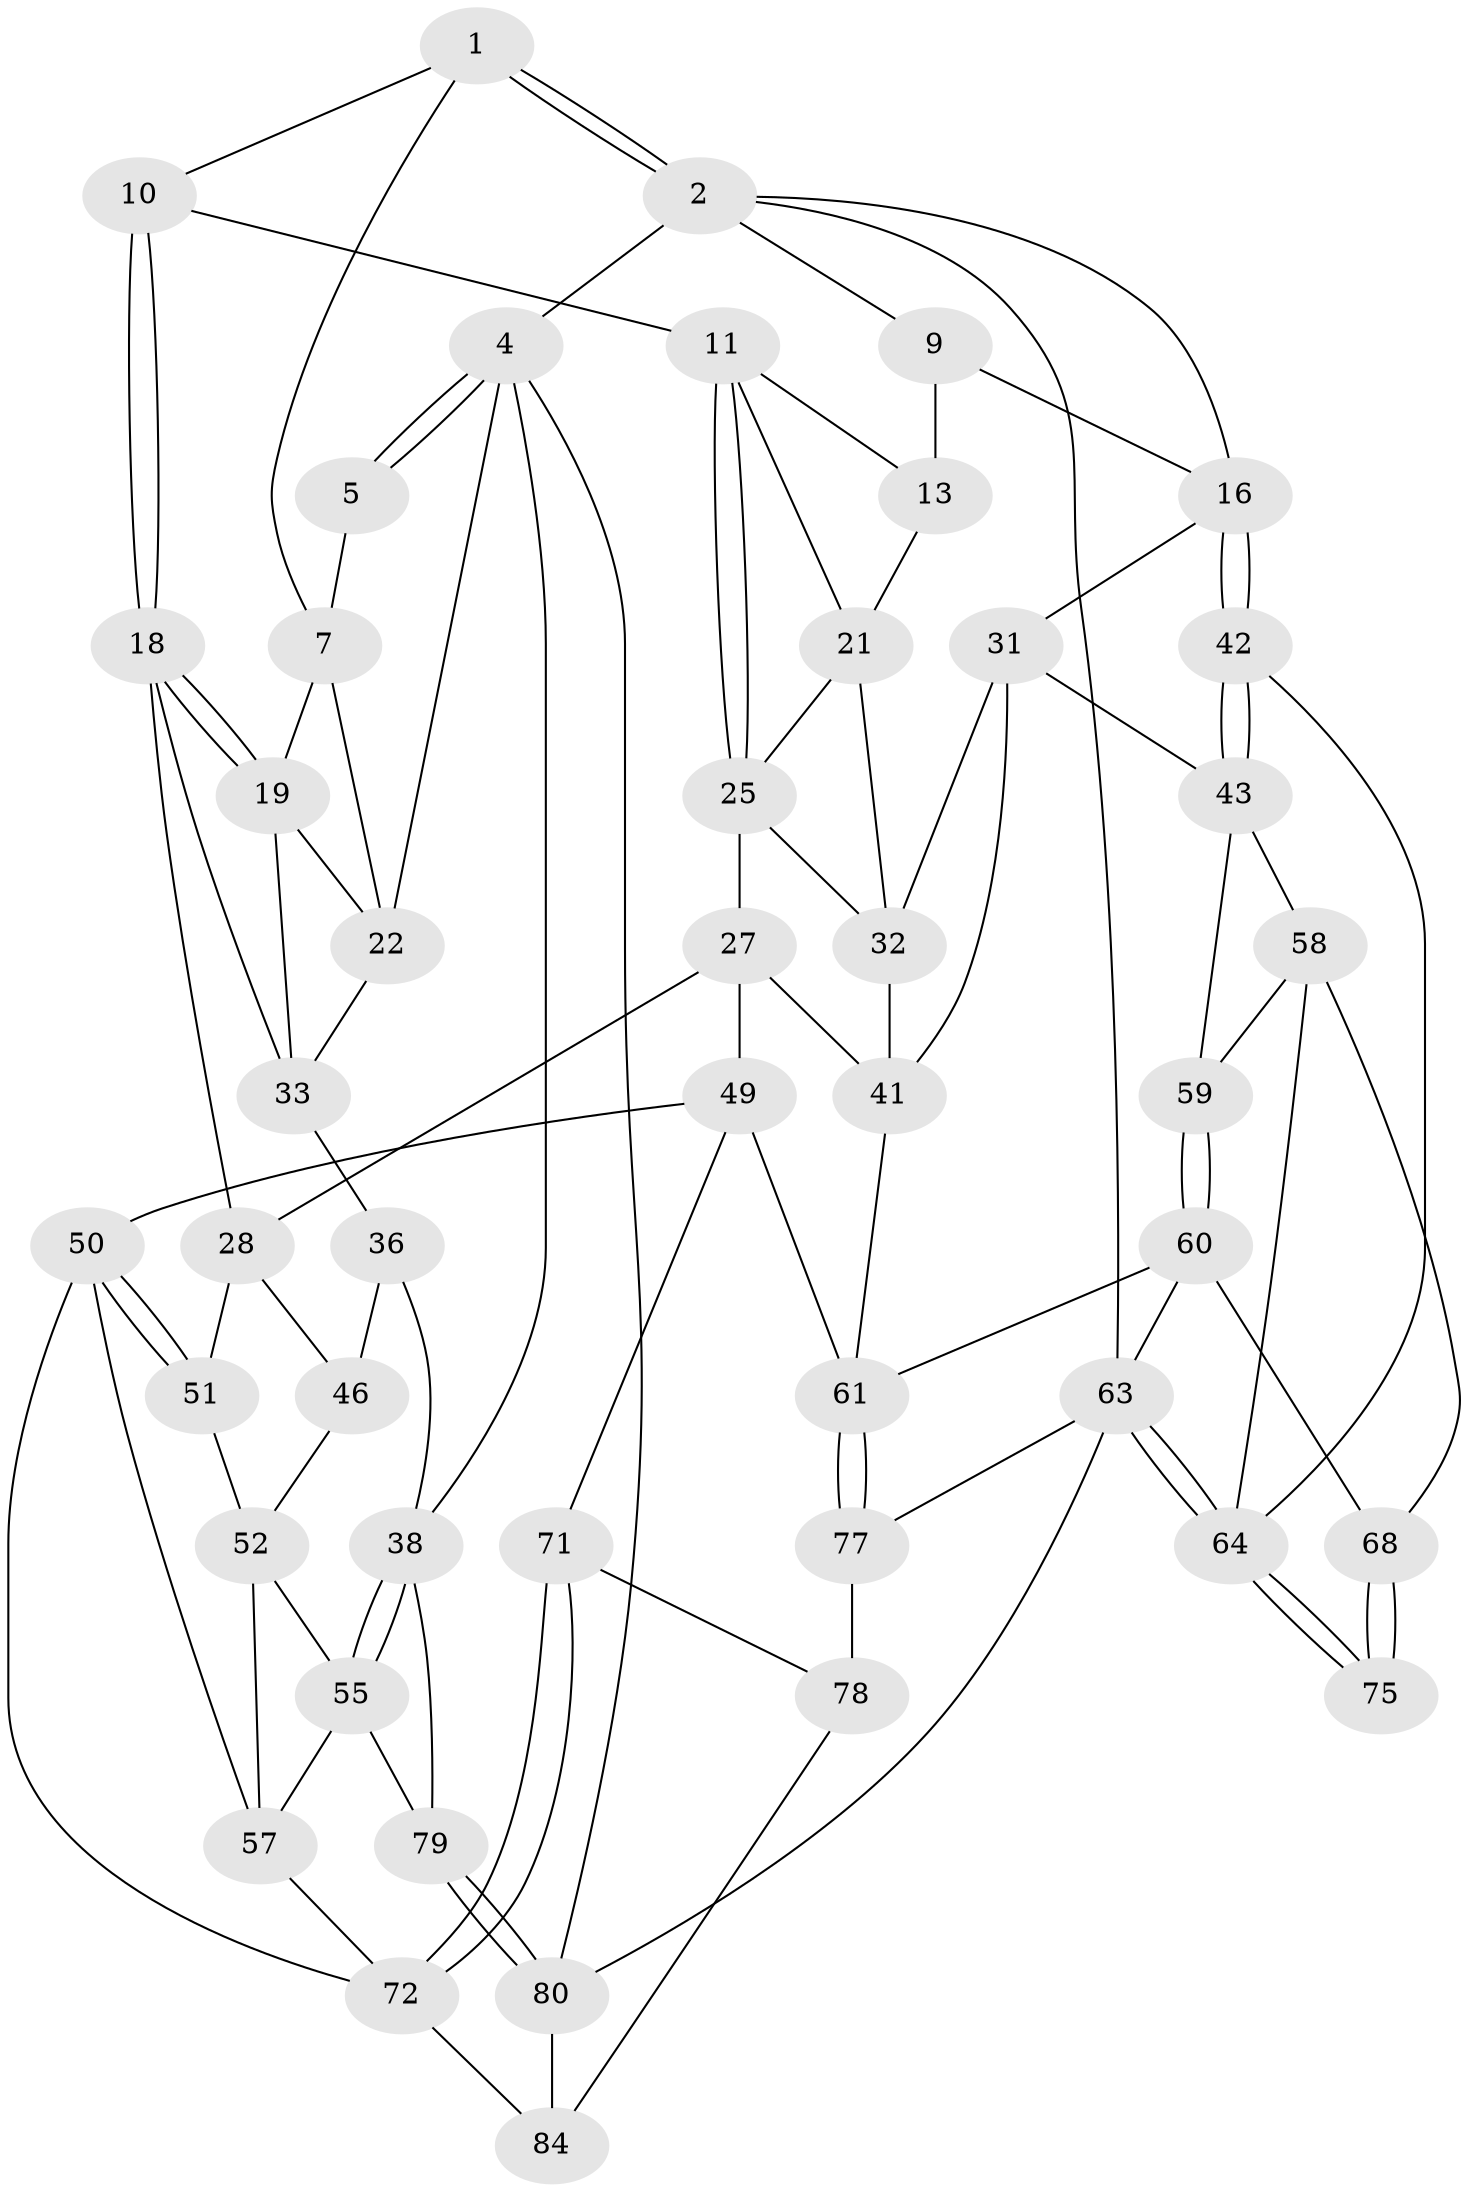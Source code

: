 // original degree distribution, {4: 0.19767441860465115, 5: 0.5697674418604651, 6: 0.19767441860465115, 3: 0.03488372093023256}
// Generated by graph-tools (version 1.1) at 2025/11/02/27/25 16:11:51]
// undirected, 47 vertices, 102 edges
graph export_dot {
graph [start="1"]
  node [color=gray90,style=filled];
  1 [pos="+0.4249054929397183+0",super="+6"];
  2 [pos="+1+0",super="+3"];
  4 [pos="+0+0",super="+24"];
  5 [pos="+0+0"];
  7 [pos="+0.37058866194542106+0.04353500799466955",super="+8"];
  9 [pos="+0.945225043484205+0",super="+14"];
  10 [pos="+0.5056208412731827+0.09504589538026731"];
  11 [pos="+0.5513364699588874+0.1442596007497758",super="+12"];
  13 [pos="+0.8142974773862419+0.05997637403712948",super="+15"];
  16 [pos="+1+0.4579677197194409",super="+17"];
  18 [pos="+0.3937952032339785+0.3881718489992646",super="+29"];
  19 [pos="+0.38903631854381265+0.3822517971795658",super="+20"];
  21 [pos="+0.7173135969804+0.2892887834860335",super="+30"];
  22 [pos="+0.10992723825133983+0.22144659089434174",super="+23"];
  25 [pos="+0.5374077198793321+0.2534602978792838",super="+26"];
  27 [pos="+0.4728157126242864+0.4295402743032968",super="+48"];
  28 [pos="+0.4291395034520436+0.4259887309546812",super="+45"];
  31 [pos="+0.7827926813002578+0.4248929767201432",super="+40"];
  32 [pos="+0.7147987342508609+0.3757384479380502",super="+34"];
  33 [pos="+0.10617024668530284+0.30209063820321397",super="+35"];
  36 [pos="+0.14252285908976642+0.49461702351602005",super="+37"];
  38 [pos="+0.03574489427676472+0.6481552561135147",super="+39"];
  41 [pos="+0.7196795649710378+0.6160744584770845",super="+47"];
  42 [pos="+1+0.566391721963643"];
  43 [pos="+0.8719487045131268+0.612549663574667",super="+44"];
  46 [pos="+0.35591072517535866+0.509342324572286",super="+53"];
  49 [pos="+0.44746817000256817+0.7277043925490895",super="+66"];
  50 [pos="+0.4211796245721688+0.725356227861828",super="+56"];
  51 [pos="+0.3680986228861627+0.6265456877595698"];
  52 [pos="+0.2721498018686124+0.6304531420008316",super="+54"];
  55 [pos="+0.15364883975264+0.753545900049338",super="+76"];
  57 [pos="+0.2986656803504744+0.7692279102864278",super="+74"];
  58 [pos="+0.9081491833891456+0.7674201653321062",super="+67"];
  59 [pos="+0.8553701637619519+0.7689518609635011"];
  60 [pos="+0.759338351929909+0.8242561444956353",super="+70"];
  61 [pos="+0.712016974168825+0.8131121839063695",super="+62"];
  63 [pos="+1+1",super="+82"];
  64 [pos="+1+0.8905602395603995",super="+65"];
  68 [pos="+0.9049133981175305+0.8578796396621453",super="+69"];
  71 [pos="+0.48478910612032383+0.8822464979750473"];
  72 [pos="+0.4212798508217612+0.9528041494083884",super="+73"];
  75 [pos="+1+0.8943681977709319"];
  77 [pos="+0.6986450115900723+0.8381742749656603",super="+83"];
  78 [pos="+0.6086184296570186+0.930435532239287",super="+86"];
  79 [pos="+0+0.9638024206117268",super="+81"];
  80 [pos="+0+1",super="+85"];
  84 [pos="+0.3360100678817004+1"];
  1 -- 2;
  1 -- 2;
  1 -- 10;
  1 -- 7;
  2 -- 9;
  2 -- 16;
  2 -- 4;
  2 -- 63;
  4 -- 5;
  4 -- 5;
  4 -- 80;
  4 -- 22;
  4 -- 38;
  5 -- 7;
  7 -- 22;
  7 -- 19;
  9 -- 16;
  9 -- 13;
  10 -- 11;
  10 -- 18;
  10 -- 18;
  11 -- 25;
  11 -- 25;
  11 -- 13;
  11 -- 21;
  13 -- 21;
  16 -- 42;
  16 -- 42;
  16 -- 31;
  18 -- 19;
  18 -- 19;
  18 -- 28;
  18 -- 33;
  19 -- 33;
  19 -- 22;
  21 -- 32;
  21 -- 25;
  22 -- 33;
  25 -- 32;
  25 -- 27;
  27 -- 28;
  27 -- 49;
  27 -- 41;
  28 -- 51;
  28 -- 46;
  31 -- 32;
  31 -- 41;
  31 -- 43;
  32 -- 41;
  33 -- 36;
  36 -- 46 [weight=2];
  36 -- 38;
  38 -- 55;
  38 -- 55;
  38 -- 79;
  41 -- 61;
  42 -- 43;
  42 -- 43;
  42 -- 64;
  43 -- 58;
  43 -- 59;
  46 -- 52;
  49 -- 50;
  49 -- 61;
  49 -- 71;
  50 -- 51;
  50 -- 51;
  50 -- 72;
  50 -- 57;
  51 -- 52;
  52 -- 57;
  52 -- 55;
  55 -- 57;
  55 -- 79;
  57 -- 72;
  58 -- 59;
  58 -- 64;
  58 -- 68;
  59 -- 60;
  59 -- 60;
  60 -- 61;
  60 -- 68;
  60 -- 63;
  61 -- 77;
  61 -- 77;
  63 -- 64;
  63 -- 64;
  63 -- 80;
  63 -- 77;
  64 -- 75;
  64 -- 75;
  68 -- 75 [weight=2];
  68 -- 75;
  71 -- 72;
  71 -- 72;
  71 -- 78;
  72 -- 84;
  77 -- 78 [weight=2];
  78 -- 84;
  79 -- 80 [weight=2];
  79 -- 80;
  80 -- 84;
}
